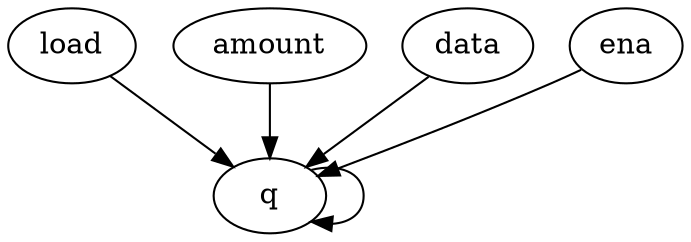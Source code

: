 digraph "" {
	q -> q	[weight=8.0];
	load -> q	[weight=9.0];
	amount -> q	[weight=17.0];
	data -> q	[weight=1.0];
	ena -> q	[weight=8.0];
}
